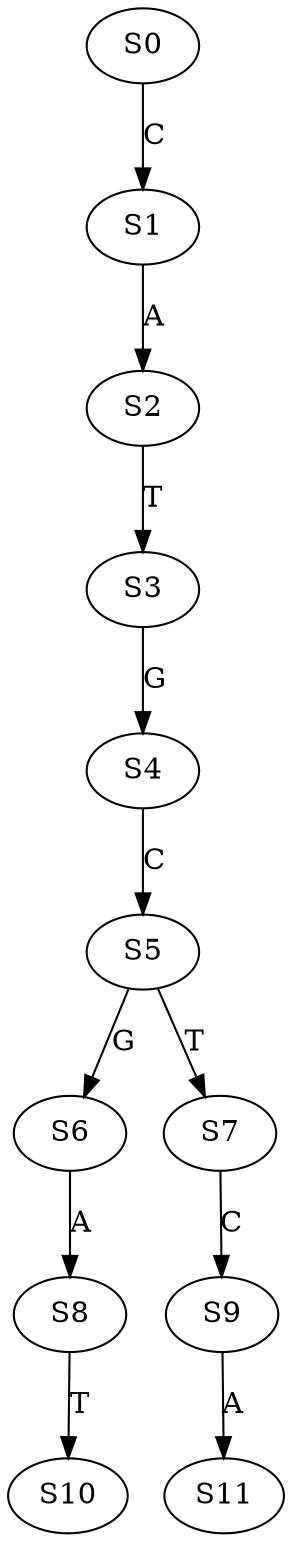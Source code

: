 strict digraph  {
	S0 -> S1 [ label = C ];
	S1 -> S2 [ label = A ];
	S2 -> S3 [ label = T ];
	S3 -> S4 [ label = G ];
	S4 -> S5 [ label = C ];
	S5 -> S6 [ label = G ];
	S5 -> S7 [ label = T ];
	S6 -> S8 [ label = A ];
	S7 -> S9 [ label = C ];
	S8 -> S10 [ label = T ];
	S9 -> S11 [ label = A ];
}
